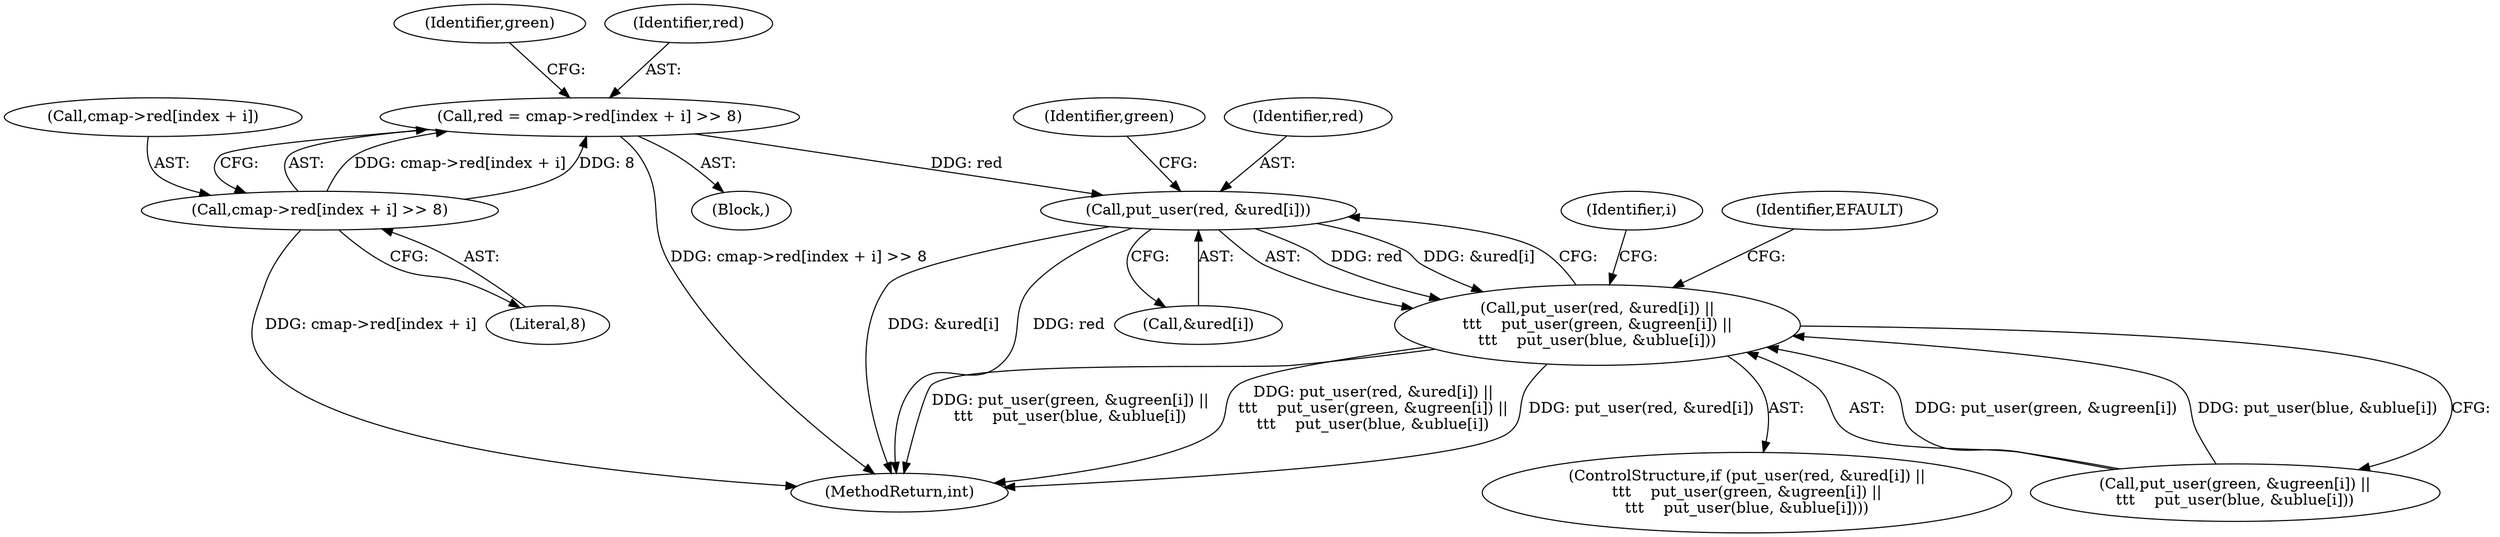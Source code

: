 digraph "0_linux_250c6c49e3b68756b14983c076183568636e2bde@pointer" {
"1000448" [label="(Call,put_user(red, &ured[i]))"];
"1000413" [label="(Call,red = cmap->red[index + i] >> 8)"];
"1000415" [label="(Call,cmap->red[index + i] >> 8)"];
"1000447" [label="(Call,put_user(red, &ured[i]) ||\n\t\t\t    put_user(green, &ugreen[i]) ||\n\t\t\t    put_user(blue, &ublue[i]))"];
"1000456" [label="(Identifier,green)"];
"1000416" [label="(Call,cmap->red[index + i])"];
"1000450" [label="(Call,&ured[i])"];
"1000411" [label="(Identifier,i)"];
"1000412" [label="(Block,)"];
"1000448" [label="(Call,put_user(red, &ured[i]))"];
"1000413" [label="(Call,red = cmap->red[index + i] >> 8)"];
"1000469" [label="(Identifier,EFAULT)"];
"1000447" [label="(Call,put_user(red, &ured[i]) ||\n\t\t\t    put_user(green, &ugreen[i]) ||\n\t\t\t    put_user(blue, &ublue[i]))"];
"1000476" [label="(MethodReturn,int)"];
"1000449" [label="(Identifier,red)"];
"1000425" [label="(Identifier,green)"];
"1000446" [label="(ControlStructure,if (put_user(red, &ured[i]) ||\n\t\t\t    put_user(green, &ugreen[i]) ||\n\t\t\t    put_user(blue, &ublue[i])))"];
"1000454" [label="(Call,put_user(green, &ugreen[i]) ||\n\t\t\t    put_user(blue, &ublue[i]))"];
"1000423" [label="(Literal,8)"];
"1000415" [label="(Call,cmap->red[index + i] >> 8)"];
"1000414" [label="(Identifier,red)"];
"1000448" -> "1000447"  [label="AST: "];
"1000448" -> "1000450"  [label="CFG: "];
"1000449" -> "1000448"  [label="AST: "];
"1000450" -> "1000448"  [label="AST: "];
"1000456" -> "1000448"  [label="CFG: "];
"1000447" -> "1000448"  [label="CFG: "];
"1000448" -> "1000476"  [label="DDG: &ured[i]"];
"1000448" -> "1000476"  [label="DDG: red"];
"1000448" -> "1000447"  [label="DDG: red"];
"1000448" -> "1000447"  [label="DDG: &ured[i]"];
"1000413" -> "1000448"  [label="DDG: red"];
"1000413" -> "1000412"  [label="AST: "];
"1000413" -> "1000415"  [label="CFG: "];
"1000414" -> "1000413"  [label="AST: "];
"1000415" -> "1000413"  [label="AST: "];
"1000425" -> "1000413"  [label="CFG: "];
"1000413" -> "1000476"  [label="DDG: cmap->red[index + i] >> 8"];
"1000415" -> "1000413"  [label="DDG: cmap->red[index + i]"];
"1000415" -> "1000413"  [label="DDG: 8"];
"1000415" -> "1000423"  [label="CFG: "];
"1000416" -> "1000415"  [label="AST: "];
"1000423" -> "1000415"  [label="AST: "];
"1000415" -> "1000476"  [label="DDG: cmap->red[index + i]"];
"1000447" -> "1000446"  [label="AST: "];
"1000447" -> "1000454"  [label="CFG: "];
"1000454" -> "1000447"  [label="AST: "];
"1000469" -> "1000447"  [label="CFG: "];
"1000411" -> "1000447"  [label="CFG: "];
"1000447" -> "1000476"  [label="DDG: put_user(red, &ured[i]) ||\n\t\t\t    put_user(green, &ugreen[i]) ||\n\t\t\t    put_user(blue, &ublue[i])"];
"1000447" -> "1000476"  [label="DDG: put_user(red, &ured[i])"];
"1000447" -> "1000476"  [label="DDG: put_user(green, &ugreen[i]) ||\n\t\t\t    put_user(blue, &ublue[i])"];
"1000454" -> "1000447"  [label="DDG: put_user(green, &ugreen[i])"];
"1000454" -> "1000447"  [label="DDG: put_user(blue, &ublue[i])"];
}
